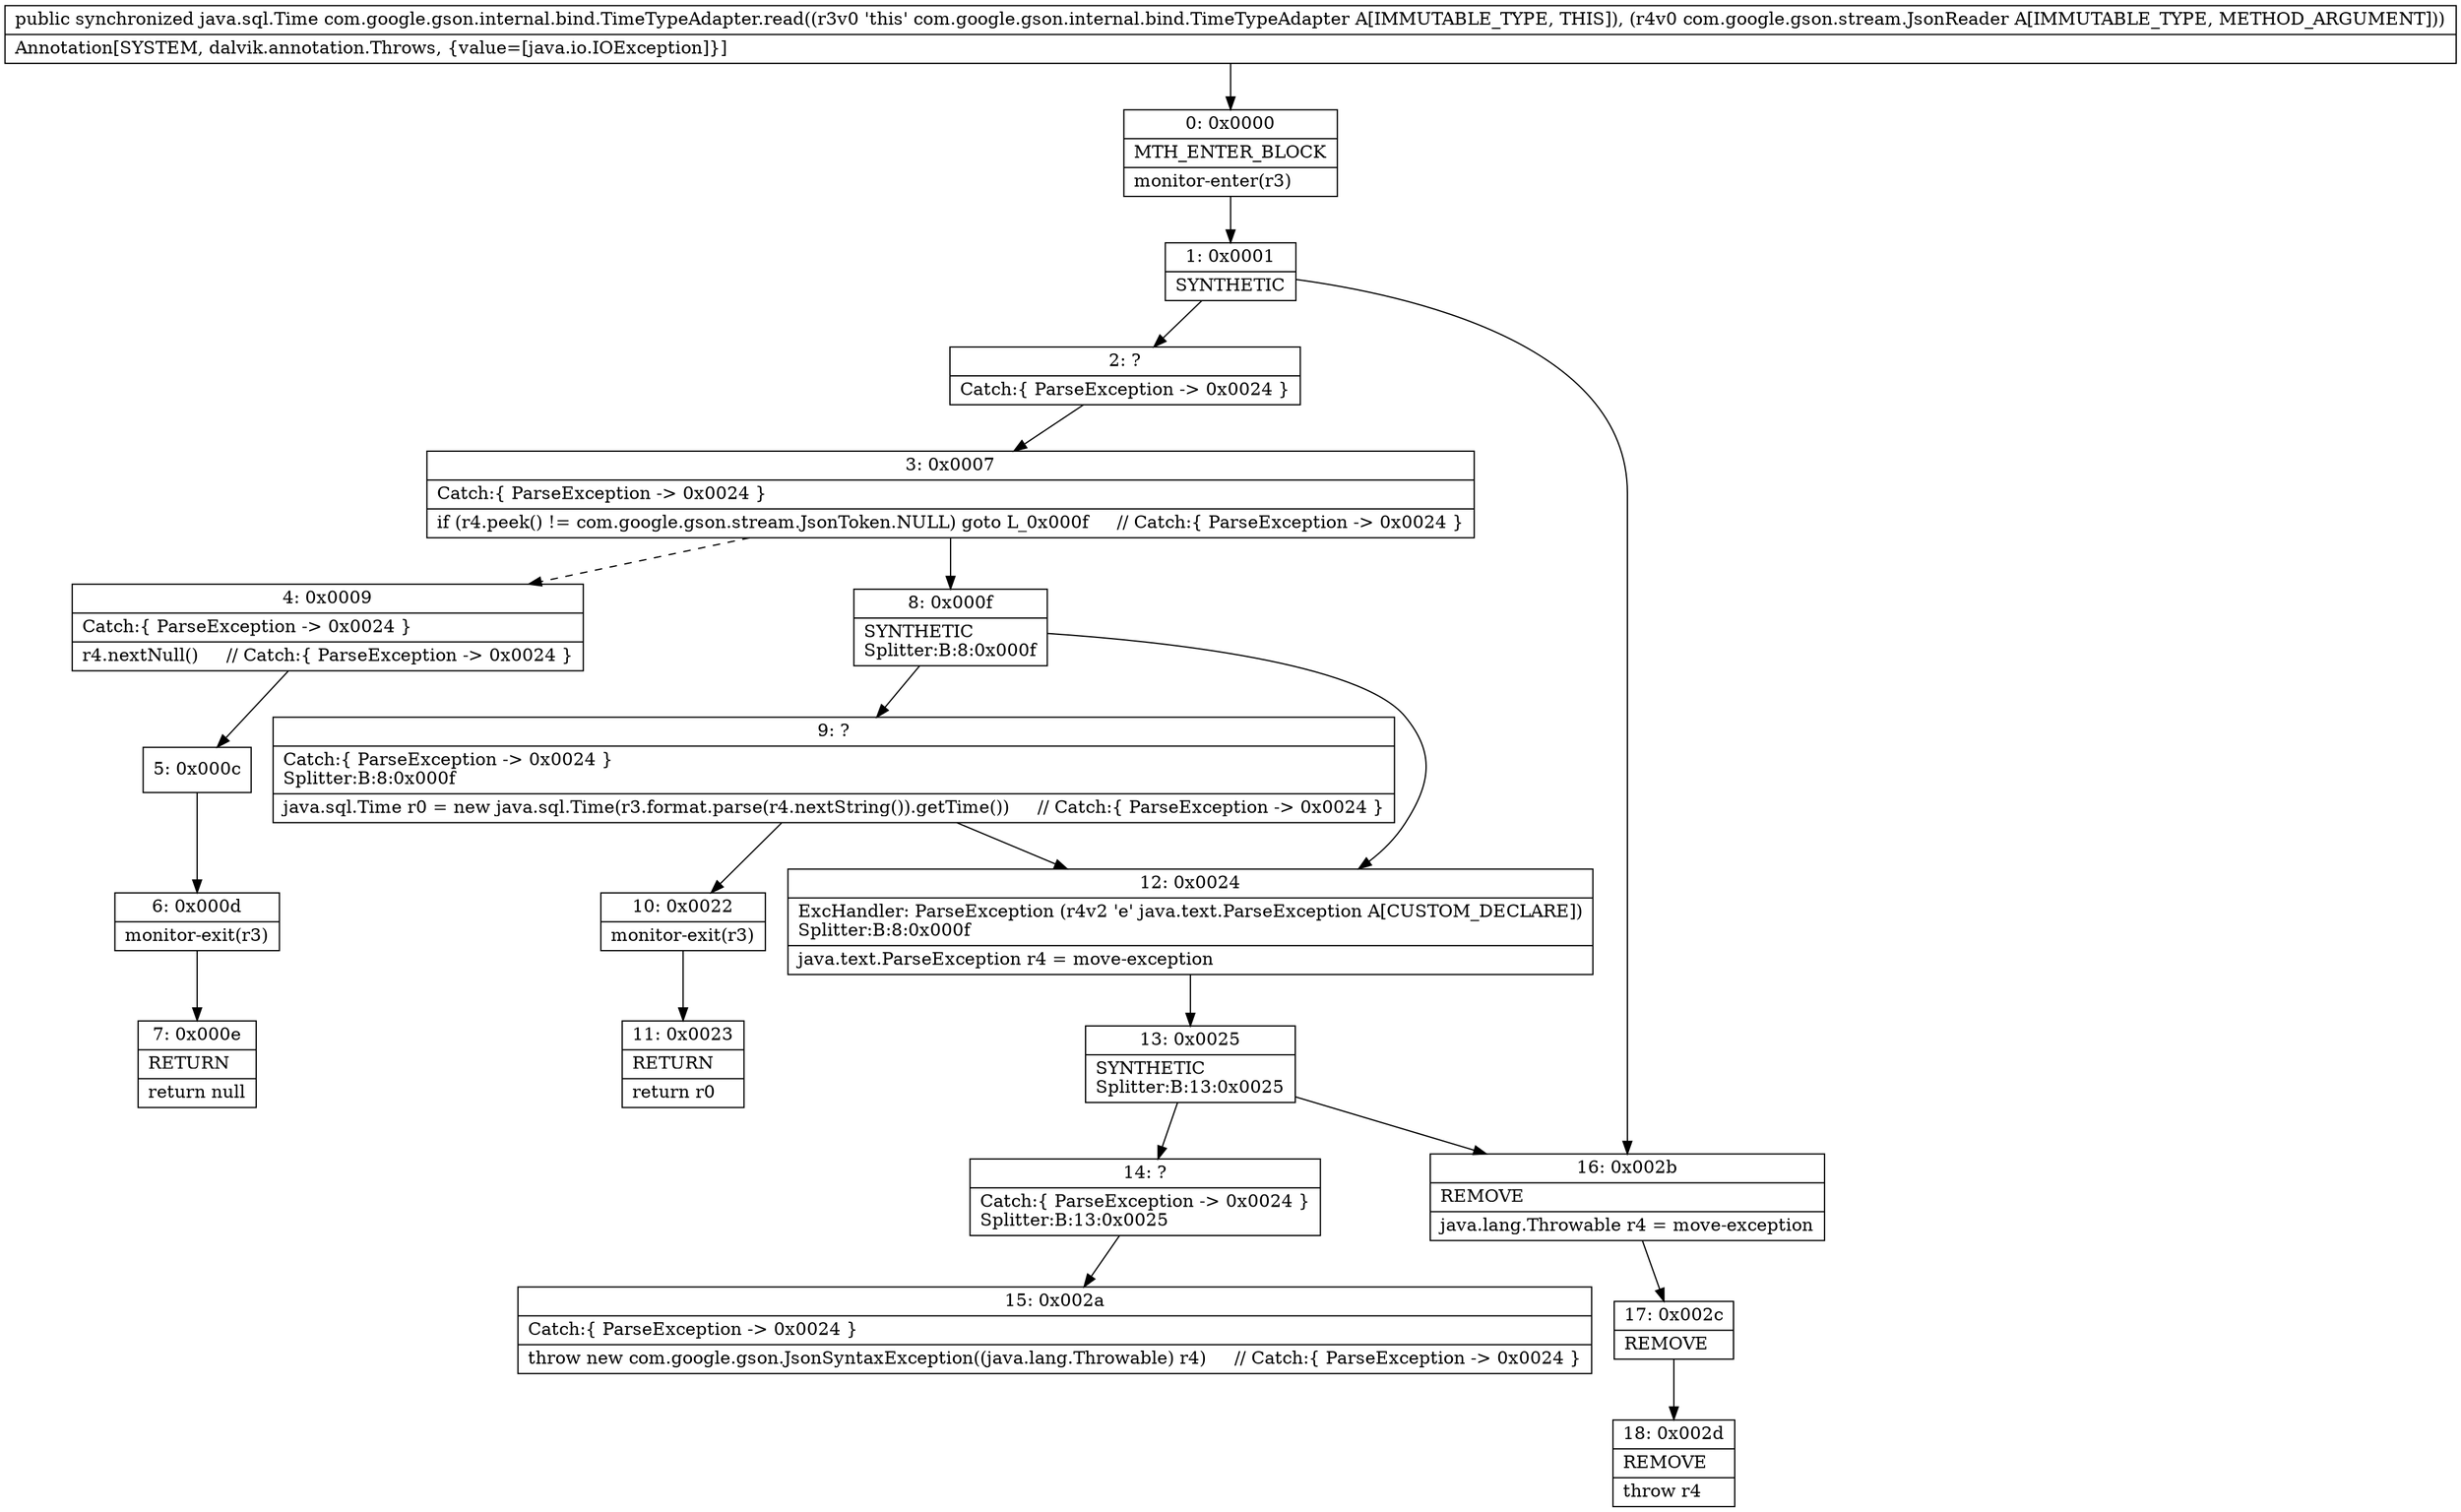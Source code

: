 digraph "CFG forcom.google.gson.internal.bind.TimeTypeAdapter.read(Lcom\/google\/gson\/stream\/JsonReader;)Ljava\/sql\/Time;" {
Node_0 [shape=record,label="{0\:\ 0x0000|MTH_ENTER_BLOCK\l|monitor\-enter(r3)\l}"];
Node_1 [shape=record,label="{1\:\ 0x0001|SYNTHETIC\l}"];
Node_2 [shape=record,label="{2\:\ ?|Catch:\{ ParseException \-\> 0x0024 \}\l}"];
Node_3 [shape=record,label="{3\:\ 0x0007|Catch:\{ ParseException \-\> 0x0024 \}\l|if (r4.peek() != com.google.gson.stream.JsonToken.NULL) goto L_0x000f     \/\/ Catch:\{ ParseException \-\> 0x0024 \}\l}"];
Node_4 [shape=record,label="{4\:\ 0x0009|Catch:\{ ParseException \-\> 0x0024 \}\l|r4.nextNull()     \/\/ Catch:\{ ParseException \-\> 0x0024 \}\l}"];
Node_5 [shape=record,label="{5\:\ 0x000c}"];
Node_6 [shape=record,label="{6\:\ 0x000d|monitor\-exit(r3)\l}"];
Node_7 [shape=record,label="{7\:\ 0x000e|RETURN\l|return null\l}"];
Node_8 [shape=record,label="{8\:\ 0x000f|SYNTHETIC\lSplitter:B:8:0x000f\l}"];
Node_9 [shape=record,label="{9\:\ ?|Catch:\{ ParseException \-\> 0x0024 \}\lSplitter:B:8:0x000f\l|java.sql.Time r0 = new java.sql.Time(r3.format.parse(r4.nextString()).getTime())     \/\/ Catch:\{ ParseException \-\> 0x0024 \}\l}"];
Node_10 [shape=record,label="{10\:\ 0x0022|monitor\-exit(r3)\l}"];
Node_11 [shape=record,label="{11\:\ 0x0023|RETURN\l|return r0\l}"];
Node_12 [shape=record,label="{12\:\ 0x0024|ExcHandler: ParseException (r4v2 'e' java.text.ParseException A[CUSTOM_DECLARE])\lSplitter:B:8:0x000f\l|java.text.ParseException r4 = move\-exception\l}"];
Node_13 [shape=record,label="{13\:\ 0x0025|SYNTHETIC\lSplitter:B:13:0x0025\l}"];
Node_14 [shape=record,label="{14\:\ ?|Catch:\{ ParseException \-\> 0x0024 \}\lSplitter:B:13:0x0025\l}"];
Node_15 [shape=record,label="{15\:\ 0x002a|Catch:\{ ParseException \-\> 0x0024 \}\l|throw new com.google.gson.JsonSyntaxException((java.lang.Throwable) r4)     \/\/ Catch:\{ ParseException \-\> 0x0024 \}\l}"];
Node_16 [shape=record,label="{16\:\ 0x002b|REMOVE\l|java.lang.Throwable r4 = move\-exception\l}"];
Node_17 [shape=record,label="{17\:\ 0x002c|REMOVE\l}"];
Node_18 [shape=record,label="{18\:\ 0x002d|REMOVE\l|throw r4\l}"];
MethodNode[shape=record,label="{public synchronized java.sql.Time com.google.gson.internal.bind.TimeTypeAdapter.read((r3v0 'this' com.google.gson.internal.bind.TimeTypeAdapter A[IMMUTABLE_TYPE, THIS]), (r4v0 com.google.gson.stream.JsonReader A[IMMUTABLE_TYPE, METHOD_ARGUMENT]))  | Annotation[SYSTEM, dalvik.annotation.Throws, \{value=[java.io.IOException]\}]\l}"];
MethodNode -> Node_0;
Node_0 -> Node_1;
Node_1 -> Node_2;
Node_1 -> Node_16;
Node_2 -> Node_3;
Node_3 -> Node_4[style=dashed];
Node_3 -> Node_8;
Node_4 -> Node_5;
Node_5 -> Node_6;
Node_6 -> Node_7;
Node_8 -> Node_9;
Node_8 -> Node_12;
Node_9 -> Node_10;
Node_9 -> Node_12;
Node_10 -> Node_11;
Node_12 -> Node_13;
Node_13 -> Node_14;
Node_13 -> Node_16;
Node_14 -> Node_15;
Node_16 -> Node_17;
Node_17 -> Node_18;
}

